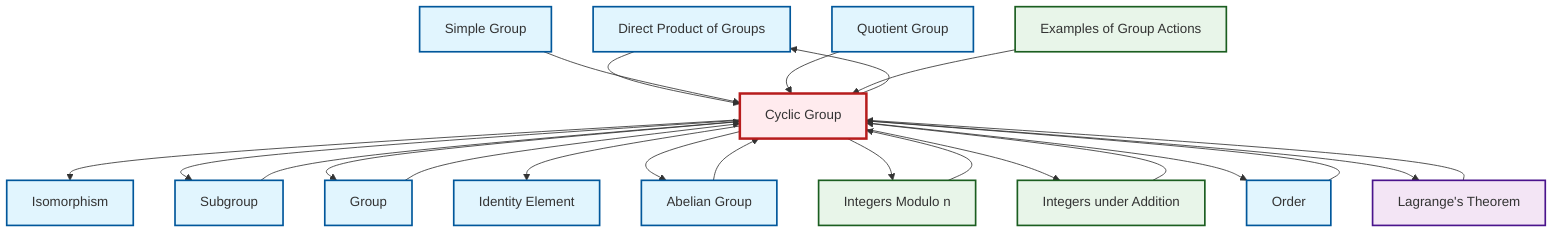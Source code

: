 graph TD
    classDef definition fill:#e1f5fe,stroke:#01579b,stroke-width:2px
    classDef theorem fill:#f3e5f5,stroke:#4a148c,stroke-width:2px
    classDef axiom fill:#fff3e0,stroke:#e65100,stroke-width:2px
    classDef example fill:#e8f5e9,stroke:#1b5e20,stroke-width:2px
    classDef current fill:#ffebee,stroke:#b71c1c,stroke-width:3px
    def-direct-product["Direct Product of Groups"]:::definition
    def-order["Order"]:::definition
    def-group["Group"]:::definition
    def-isomorphism["Isomorphism"]:::definition
    thm-lagrange["Lagrange's Theorem"]:::theorem
    def-abelian-group["Abelian Group"]:::definition
    def-identity-element["Identity Element"]:::definition
    ex-group-action-examples["Examples of Group Actions"]:::example
    def-quotient-group["Quotient Group"]:::definition
    def-simple-group["Simple Group"]:::definition
    def-cyclic-group["Cyclic Group"]:::definition
    ex-integers-addition["Integers under Addition"]:::example
    def-subgroup["Subgroup"]:::definition
    ex-quotient-integers-mod-n["Integers Modulo n"]:::example
    def-direct-product --> def-cyclic-group
    def-cyclic-group --> def-isomorphism
    def-cyclic-group --> def-subgroup
    thm-lagrange --> def-cyclic-group
    def-cyclic-group --> def-group
    def-cyclic-group --> def-identity-element
    def-group --> def-cyclic-group
    def-cyclic-group --> def-abelian-group
    def-cyclic-group --> def-direct-product
    def-cyclic-group --> ex-quotient-integers-mod-n
    def-cyclic-group --> ex-integers-addition
    def-order --> def-cyclic-group
    def-simple-group --> def-cyclic-group
    def-cyclic-group --> def-order
    def-quotient-group --> def-cyclic-group
    def-cyclic-group --> thm-lagrange
    ex-integers-addition --> def-cyclic-group
    def-abelian-group --> def-cyclic-group
    ex-group-action-examples --> def-cyclic-group
    ex-quotient-integers-mod-n --> def-cyclic-group
    def-subgroup --> def-cyclic-group
    class def-cyclic-group current